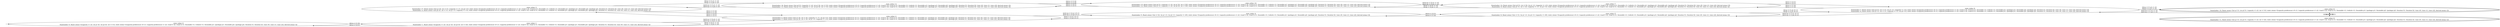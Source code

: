 digraph {
rankdir="LR"
s0[label="state_index=0
State(index=0, fluent atoms=[(capacity v1 c2), (at p1 l2), (at p2 l2), (at v1 l1)], static atoms=[(capacity-predecessor c0 c1), (capacity-predecessor c1 c2), (road l1 l2), (road l2 l1), (locatable v1), (vehicle v1), (locatable p1), (package p1), (locatable p2), (package p2), (location l1), (location l2), (size c0), (size c1), (size c2)], derived atoms=[])
"]
s1[label="state_index=1
State(index=1, fluent atoms=[(capacity v1 c2), (at p1 l2), (at p2 l2), (at v1 l2)], static atoms=[(capacity-predecessor c0 c1), (capacity-predecessor c1 c2), (road l1 l2), (road l2 l1), (locatable v1), (vehicle v1), (locatable p1), (package p1), (locatable p2), (package p2), (location l1), (location l2), (size c0), (size c1), (size c2)], derived atoms=[])
"]
s2[label="state_index=2
State(index=2, fluent atoms=[(at p1 l2), (at v1 l2), (capacity v1 c1), (in p2 v1)], static atoms=[(capacity-predecessor c0 c1), (capacity-predecessor c1 c2), (road l1 l2), (road l2 l1), (locatable v1), (vehicle v1), (locatable p1), (package p1), (locatable p2), (package p2), (location l1), (location l2), (size c0), (size c1), (size c2)], derived atoms=[])
State(index=3, fluent atoms=[(at p2 l2), (at v1 l2), (in p1 v1), (capacity v1 c1)], static atoms=[(capacity-predecessor c0 c1), (capacity-predecessor c1 c2), (road l1 l2), (road l2 l1), (locatable v1), (vehicle v1), (locatable p1), (package p1), (locatable p2), (package p2), (location l1), (location l2), (size c0), (size c1), (size c2)], derived atoms=[])
"]
s3[label="state_index=3
State(index=17, fluent atoms=[(at p1 l2), (at v1 l1), (capacity v1 c1), (in p2 v1)], static atoms=[(capacity-predecessor c0 c1), (capacity-predecessor c1 c2), (road l1 l2), (road l2 l1), (locatable v1), (vehicle v1), (locatable p1), (package p1), (locatable p2), (package p2), (location l1), (location l2), (size c0), (size c1), (size c2)], derived atoms=[])
State(index=4, fluent atoms=[(at p2 l2), (at v1 l1), (in p1 v1), (capacity v1 c1)], static atoms=[(capacity-predecessor c0 c1), (capacity-predecessor c1 c2), (road l1 l2), (road l2 l1), (locatable v1), (vehicle v1), (locatable p1), (package p1), (locatable p2), (package p2), (location l1), (location l2), (size c0), (size c1), (size c2)], derived atoms=[])
"]
s4[label="state_index=4
State(index=5, fluent atoms=[(at v1 l2), (in p1 v1), (in p2 v1), (capacity v1 c0)], static atoms=[(capacity-predecessor c0 c1), (capacity-predecessor c1 c2), (road l1 l2), (road l2 l1), (locatable v1), (vehicle v1), (locatable p1), (package p1), (locatable p2), (package p2), (location l1), (location l2), (size c0), (size c1), (size c2)], derived atoms=[])
"]
s5[label="state_index=5
State(index=6, fluent atoms=[(at v1 l1), (in p1 v1), (in p2 v1), (capacity v1 c0)], static atoms=[(capacity-predecessor c0 c1), (capacity-predecessor c1 c2), (road l1 l2), (road l2 l1), (locatable v1), (vehicle v1), (locatable p1), (package p1), (locatable p2), (package p2), (location l1), (location l2), (size c0), (size c1), (size c2)], derived atoms=[])
"]
s6[label="state_index=6
State(index=7, fluent atoms=[(at p2 l1), (at v1 l1), (in p1 v1), (capacity v1 c1)], static atoms=[(capacity-predecessor c0 c1), (capacity-predecessor c1 c2), (road l1 l2), (road l2 l1), (locatable v1), (vehicle v1), (locatable p1), (package p1), (locatable p2), (package p2), (location l1), (location l2), (size c0), (size c1), (size c2)], derived atoms=[])
State(index=8, fluent atoms=[(at p1 l1), (at v1 l1), (capacity v1 c1), (in p2 v1)], static atoms=[(capacity-predecessor c0 c1), (capacity-predecessor c1 c2), (road l1 l2), (road l2 l1), (locatable v1), (vehicle v1), (locatable p1), (package p1), (locatable p2), (package p2), (location l1), (location l2), (size c0), (size c1), (size c2)], derived atoms=[])
"]
s7[label="state_index=7
State(index=14, fluent atoms=[(at p2 l1), (at v1 l2), (in p1 v1), (capacity v1 c1)], static atoms=[(capacity-predecessor c0 c1), (capacity-predecessor c1 c2), (road l1 l2), (road l2 l1), (locatable v1), (vehicle v1), (locatable p1), (package p1), (locatable p2), (package p2), (location l1), (location l2), (size c0), (size c1), (size c2)], derived atoms=[])
State(index=9, fluent atoms=[(at p1 l1), (at v1 l2), (capacity v1 c1), (in p2 v1)], static atoms=[(capacity-predecessor c0 c1), (capacity-predecessor c1 c2), (road l1 l2), (road l2 l1), (locatable v1), (vehicle v1), (locatable p1), (package p1), (locatable p2), (package p2), (location l1), (location l2), (size c0), (size c1), (size c2)], derived atoms=[])
"]
s8[peripheries=2,label="state_index=8
State(index=10, fluent atoms=[(at p1 l1), (at p2 l1), (capacity v1 c2), (at v1 l1)], static atoms=[(capacity-predecessor c0 c1), (capacity-predecessor c1 c2), (road l1 l2), (road l2 l1), (locatable v1), (vehicle v1), (locatable p1), (package p1), (locatable p2), (package p2), (location l1), (location l2), (size c0), (size c1), (size c2)], derived atoms=[])
"]
s9[peripheries=2,label="state_index=9
State(index=11, fluent atoms=[(at p1 l1), (at p2 l1), (capacity v1 c2), (at v1 l2)], static atoms=[(capacity-predecessor c0 c1), (capacity-predecessor c1 c2), (road l1 l2), (road l2 l1), (locatable v1), (vehicle v1), (locatable p1), (package p1), (locatable p2), (package p2), (location l1), (location l2), (size c0), (size c1), (size c2)], derived atoms=[])
"]
s10[label="state_index=10
State(index=15, fluent atoms=[(at p2 l1), (capacity v1 c2), (at p1 l2), (at v1 l2)], static atoms=[(capacity-predecessor c0 c1), (capacity-predecessor c1 c2), (road l1 l2), (road l2 l1), (locatable v1), (vehicle v1), (locatable p1), (package p1), (locatable p2), (package p2), (location l1), (location l2), (size c0), (size c1), (size c2)], derived atoms=[])
State(index=12, fluent atoms=[(at p1 l1), (capacity v1 c2), (at p2 l2), (at v1 l2)], static atoms=[(capacity-predecessor c0 c1), (capacity-predecessor c1 c2), (road l1 l2), (road l2 l1), (locatable v1), (vehicle v1), (locatable p1), (package p1), (locatable p2), (package p2), (location l1), (location l2), (size c0), (size c1), (size c2)], derived atoms=[])
"]
s11[label="state_index=11
State(index=16, fluent atoms=[(at p2 l1), (capacity v1 c2), (at p1 l2), (at v1 l1)], static atoms=[(capacity-predecessor c0 c1), (capacity-predecessor c1 c2), (road l1 l2), (road l2 l1), (locatable v1), (vehicle v1), (locatable p1), (package p1), (locatable p2), (package p2), (location l1), (location l2), (size c0), (size c1), (size c2)], derived atoms=[])
State(index=13, fluent atoms=[(at p1 l1), (capacity v1 c2), (at p2 l2), (at v1 l1)], static atoms=[(capacity-predecessor c0 c1), (capacity-predecessor c1 c2), (road l1 l2), (road l2 l1), (locatable v1), (vehicle v1), (locatable p1), (package p1), (locatable p2), (package p2), (location l1), (location l2), (size c0), (size c1), (size c2)], derived atoms=[])
"]
Dangling [ label = "", style = invis ]
{ rank = same; Dangling }
Dangling -> s0
{ rank = same; s0}
{ rank = same; s1,s3}
{ rank = same; s2,s11}
{ rank = same; s4,s10}
{ rank = same; s5,s7}
{ rank = same; s6}
{ rank = same; s8,s9}
s0->s1 [label="(drive v1 l1 l2)
"]
s1->s0 [label="(drive v1 l2 l1)
"]
s1->s2 [label="(pick-up v1 l2 p2 c1 c2)
(pick-up v1 l2 p1 c1 c2)
"]
s2->s1 [label="(drop v1 l2 p1 c1 c2)
(drop v1 l2 p2 c1 c2)
"]
s2->s3 [label="(drive v1 l2 l1)
(drive v1 l2 l1)
"]
s2->s4 [label="(pick-up v1 l2 p1 c0 c1)
(pick-up v1 l2 p2 c0 c1)
"]
s3->s2 [label="(drive v1 l1 l2)
(drive v1 l1 l2)
"]
s3->s11 [label="(drop v1 l1 p1 c1 c2)
(drop v1 l1 p2 c1 c2)
"]
s4->s2 [label="(drop v1 l2 p1 c0 c1)
(drop v1 l2 p2 c0 c1)
"]
s4->s5 [label="(drive v1 l2 l1)
"]
s5->s4 [label="(drive v1 l1 l2)
"]
s5->s6 [label="(drop v1 l1 p2 c0 c1)
(drop v1 l1 p1 c0 c1)
"]
s6->s5 [label="(pick-up v1 l1 p1 c0 c1)
(pick-up v1 l1 p2 c0 c1)
"]
s6->s7 [label="(drive v1 l1 l2)
(drive v1 l1 l2)
"]
s6->s8 [label="(drop v1 l1 p2 c1 c2)
(drop v1 l1 p1 c1 c2)
"]
s7->s6 [label="(drive v1 l2 l1)
(drive v1 l2 l1)
"]
s7->s10 [label="(drop v1 l2 p1 c1 c2)
(drop v1 l2 p2 c1 c2)
"]
s8->s6 [label="(pick-up v1 l1 p1 c1 c2)
(pick-up v1 l1 p2 c1 c2)
"]
s8->s9 [label="(drive v1 l1 l2)
"]
s9->s8 [label="(drive v1 l2 l1)
"]
s10->s7 [label="(pick-up v1 l2 p1 c1 c2)
(pick-up v1 l2 p2 c1 c2)
"]
s10->s11 [label="(drive v1 l2 l1)
(drive v1 l2 l1)
"]
s11->s3 [label="(pick-up v1 l1 p1 c1 c2)
(pick-up v1 l1 p2 c1 c2)
"]
s11->s10 [label="(drive v1 l1 l2)
(drive v1 l1 l2)
"]
}
